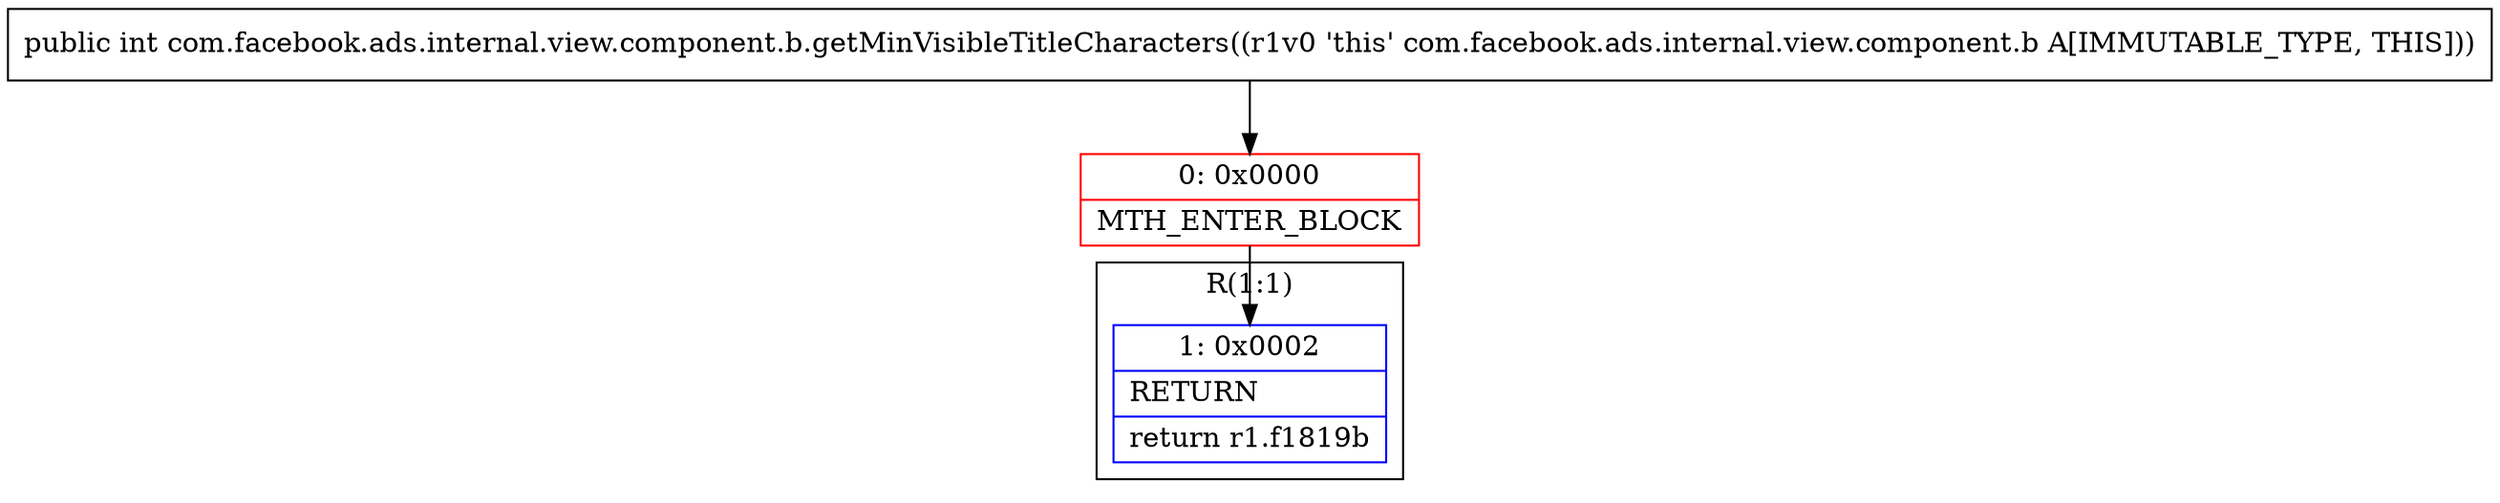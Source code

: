 digraph "CFG forcom.facebook.ads.internal.view.component.b.getMinVisibleTitleCharacters()I" {
subgraph cluster_Region_921428424 {
label = "R(1:1)";
node [shape=record,color=blue];
Node_1 [shape=record,label="{1\:\ 0x0002|RETURN\l|return r1.f1819b\l}"];
}
Node_0 [shape=record,color=red,label="{0\:\ 0x0000|MTH_ENTER_BLOCK\l}"];
MethodNode[shape=record,label="{public int com.facebook.ads.internal.view.component.b.getMinVisibleTitleCharacters((r1v0 'this' com.facebook.ads.internal.view.component.b A[IMMUTABLE_TYPE, THIS])) }"];
MethodNode -> Node_0;
Node_0 -> Node_1;
}

